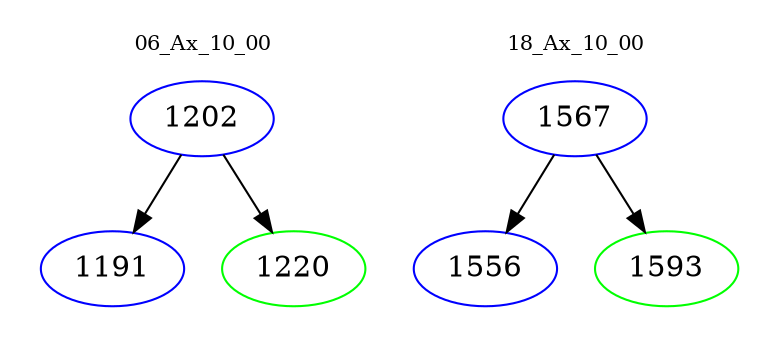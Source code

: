 digraph{
subgraph cluster_0 {
color = white
label = "06_Ax_10_00";
fontsize=10;
T0_1202 [label="1202", color="blue"]
T0_1202 -> T0_1191 [color="black"]
T0_1191 [label="1191", color="blue"]
T0_1202 -> T0_1220 [color="black"]
T0_1220 [label="1220", color="green"]
}
subgraph cluster_1 {
color = white
label = "18_Ax_10_00";
fontsize=10;
T1_1567 [label="1567", color="blue"]
T1_1567 -> T1_1556 [color="black"]
T1_1556 [label="1556", color="blue"]
T1_1567 -> T1_1593 [color="black"]
T1_1593 [label="1593", color="green"]
}
}
